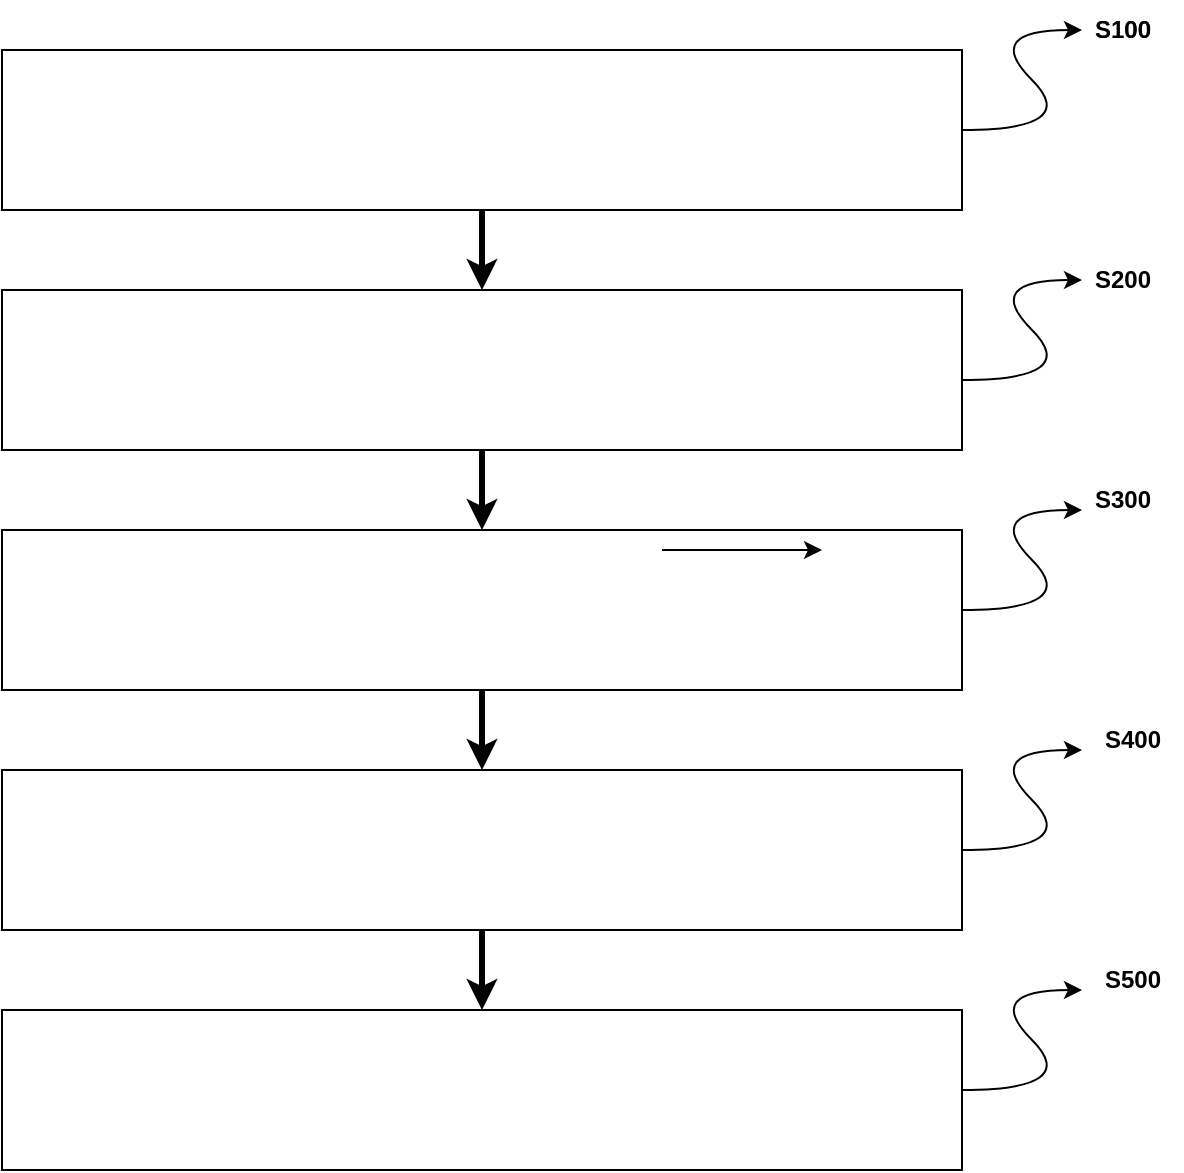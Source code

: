 <mxfile version="20.8.20" type="github">
  <diagram name="第 1 页" id="GeeEb77dweloTAw-bRXM">
    <mxGraphModel dx="1434" dy="764" grid="1" gridSize="10" guides="1" tooltips="1" connect="1" arrows="1" fold="1" page="1" pageScale="1" pageWidth="827" pageHeight="1169" math="0" shadow="0">
      <root>
        <mxCell id="0" />
        <mxCell id="1" parent="0" />
        <mxCell id="noXm-ATCnPWvdTikBei7-1" value="" style="rounded=0;whiteSpace=wrap;html=1;" vertex="1" parent="1">
          <mxGeometry x="80" y="40" width="480" height="80" as="geometry" />
        </mxCell>
        <mxCell id="noXm-ATCnPWvdTikBei7-11" value="" style="edgeStyle=orthogonalEdgeStyle;rounded=0;orthogonalLoop=1;jettySize=auto;html=1;strokeWidth=3;" edge="1" parent="1" source="noXm-ATCnPWvdTikBei7-5" target="noXm-ATCnPWvdTikBei7-6">
          <mxGeometry relative="1" as="geometry" />
        </mxCell>
        <mxCell id="noXm-ATCnPWvdTikBei7-5" value="" style="rounded=0;whiteSpace=wrap;html=1;" vertex="1" parent="1">
          <mxGeometry x="80" y="160" width="480" height="80" as="geometry" />
        </mxCell>
        <mxCell id="noXm-ATCnPWvdTikBei7-12" value="" style="edgeStyle=orthogonalEdgeStyle;rounded=0;orthogonalLoop=1;jettySize=auto;html=1;strokeWidth=3;" edge="1" parent="1" source="noXm-ATCnPWvdTikBei7-6" target="noXm-ATCnPWvdTikBei7-7">
          <mxGeometry relative="1" as="geometry" />
        </mxCell>
        <mxCell id="noXm-ATCnPWvdTikBei7-6" value="" style="rounded=0;whiteSpace=wrap;html=1;fontStyle=1" vertex="1" parent="1">
          <mxGeometry x="80" y="280" width="480" height="80" as="geometry" />
        </mxCell>
        <mxCell id="noXm-ATCnPWvdTikBei7-13" value="" style="edgeStyle=orthogonalEdgeStyle;rounded=0;orthogonalLoop=1;jettySize=auto;html=1;strokeWidth=3;" edge="1" parent="1" source="noXm-ATCnPWvdTikBei7-7" target="noXm-ATCnPWvdTikBei7-8">
          <mxGeometry relative="1" as="geometry" />
        </mxCell>
        <mxCell id="noXm-ATCnPWvdTikBei7-7" value="" style="rounded=0;whiteSpace=wrap;html=1;" vertex="1" parent="1">
          <mxGeometry x="80" y="400" width="480" height="80" as="geometry" />
        </mxCell>
        <mxCell id="noXm-ATCnPWvdTikBei7-8" value="" style="rounded=0;whiteSpace=wrap;html=1;" vertex="1" parent="1">
          <mxGeometry x="80" y="520" width="480" height="80" as="geometry" />
        </mxCell>
        <mxCell id="noXm-ATCnPWvdTikBei7-10" value="" style="endArrow=classic;html=1;rounded=0;exitX=0.5;exitY=1;exitDx=0;exitDy=0;strokeWidth=3;" edge="1" parent="1" source="noXm-ATCnPWvdTikBei7-1" target="noXm-ATCnPWvdTikBei7-5">
          <mxGeometry width="50" height="50" relative="1" as="geometry">
            <mxPoint x="270" y="390" as="sourcePoint" />
            <mxPoint x="320" y="340" as="targetPoint" />
          </mxGeometry>
        </mxCell>
        <mxCell id="noXm-ATCnPWvdTikBei7-15" value="" style="curved=1;endArrow=classic;html=1;rounded=0;strokeWidth=1;exitX=1;exitY=0.5;exitDx=0;exitDy=0;" edge="1" parent="1" source="noXm-ATCnPWvdTikBei7-1">
          <mxGeometry width="50" height="50" relative="1" as="geometry">
            <mxPoint x="570" y="80" as="sourcePoint" />
            <mxPoint x="620" y="30" as="targetPoint" />
            <Array as="points">
              <mxPoint x="620" y="80" />
              <mxPoint x="570" y="30" />
            </Array>
          </mxGeometry>
        </mxCell>
        <mxCell id="noXm-ATCnPWvdTikBei7-16" value="S100" style="text;html=1;align=center;verticalAlign=middle;resizable=0;points=[];autosize=1;strokeColor=none;fillColor=none;" vertex="1" parent="1">
          <mxGeometry x="615" y="15" width="50" height="30" as="geometry" />
        </mxCell>
        <mxCell id="noXm-ATCnPWvdTikBei7-17" value="" style="curved=1;endArrow=classic;html=1;rounded=0;strokeWidth=1;exitX=1;exitY=0.5;exitDx=0;exitDy=0;" edge="1" parent="1">
          <mxGeometry width="50" height="50" relative="1" as="geometry">
            <mxPoint x="560" y="205" as="sourcePoint" />
            <mxPoint x="620" y="155" as="targetPoint" />
            <Array as="points">
              <mxPoint x="620" y="205" />
              <mxPoint x="570" y="155" />
            </Array>
          </mxGeometry>
        </mxCell>
        <mxCell id="noXm-ATCnPWvdTikBei7-18" value="&lt;b&gt;S200&lt;/b&gt;" style="text;html=1;align=center;verticalAlign=middle;resizable=0;points=[];autosize=1;strokeColor=none;fillColor=none;" vertex="1" parent="1">
          <mxGeometry x="615" y="140" width="50" height="30" as="geometry" />
        </mxCell>
        <mxCell id="noXm-ATCnPWvdTikBei7-22" value="" style="curved=1;endArrow=classic;html=1;rounded=0;strokeWidth=1;exitX=1;exitY=0.5;exitDx=0;exitDy=0;" edge="1" parent="1">
          <mxGeometry width="50" height="50" relative="1" as="geometry">
            <mxPoint x="560" y="320" as="sourcePoint" />
            <mxPoint x="620" y="270" as="targetPoint" />
            <Array as="points">
              <mxPoint x="620" y="320" />
              <mxPoint x="570" y="270" />
            </Array>
          </mxGeometry>
        </mxCell>
        <mxCell id="noXm-ATCnPWvdTikBei7-23" value="" style="curved=1;endArrow=classic;html=1;rounded=0;strokeWidth=1;exitX=1;exitY=0.5;exitDx=0;exitDy=0;" edge="1" parent="1">
          <mxGeometry width="50" height="50" relative="1" as="geometry">
            <mxPoint x="560" y="440" as="sourcePoint" />
            <mxPoint x="620" y="390" as="targetPoint" />
            <Array as="points">
              <mxPoint x="620" y="440" />
              <mxPoint x="570" y="390" />
            </Array>
          </mxGeometry>
        </mxCell>
        <mxCell id="noXm-ATCnPWvdTikBei7-24" value="" style="curved=1;endArrow=classic;html=1;rounded=0;strokeWidth=1;exitX=1;exitY=0.5;exitDx=0;exitDy=0;" edge="1" parent="1">
          <mxGeometry width="50" height="50" relative="1" as="geometry">
            <mxPoint x="560" y="560" as="sourcePoint" />
            <mxPoint x="620" y="510" as="targetPoint" />
            <Array as="points">
              <mxPoint x="620" y="560" />
              <mxPoint x="570" y="510" />
            </Array>
          </mxGeometry>
        </mxCell>
        <mxCell id="noXm-ATCnPWvdTikBei7-25" value="&lt;b&gt;S300&lt;/b&gt;" style="text;html=1;align=center;verticalAlign=middle;resizable=0;points=[];autosize=1;strokeColor=none;fillColor=none;" vertex="1" parent="1">
          <mxGeometry x="615" y="250" width="50" height="30" as="geometry" />
        </mxCell>
        <mxCell id="noXm-ATCnPWvdTikBei7-26" value="&lt;b&gt;S400&lt;/b&gt;" style="text;html=1;align=center;verticalAlign=middle;resizable=0;points=[];autosize=1;strokeColor=none;fillColor=none;" vertex="1" parent="1">
          <mxGeometry x="620" y="370" width="50" height="30" as="geometry" />
        </mxCell>
        <mxCell id="noXm-ATCnPWvdTikBei7-27" value="&lt;b&gt;S500&lt;/b&gt;" style="text;html=1;align=center;verticalAlign=middle;resizable=0;points=[];autosize=1;strokeColor=none;fillColor=none;" vertex="1" parent="1">
          <mxGeometry x="620" y="490" width="50" height="30" as="geometry" />
        </mxCell>
        <mxCell id="noXm-ATCnPWvdTikBei7-28" value="&lt;b&gt;S100&lt;/b&gt;" style="text;html=1;align=center;verticalAlign=middle;resizable=0;points=[];autosize=1;strokeColor=none;fillColor=none;" vertex="1" parent="1">
          <mxGeometry x="615" y="15" width="50" height="30" as="geometry" />
        </mxCell>
        <mxCell id="noXm-ATCnPWvdTikBei7-29" value="" style="edgeStyle=none;orthogonalLoop=1;jettySize=auto;html=1;rounded=0;strokeWidth=1;" edge="1" parent="1">
          <mxGeometry width="80" relative="1" as="geometry">
            <mxPoint x="410" y="290" as="sourcePoint" />
            <mxPoint x="490" y="290" as="targetPoint" />
            <Array as="points" />
          </mxGeometry>
        </mxCell>
      </root>
    </mxGraphModel>
  </diagram>
</mxfile>
